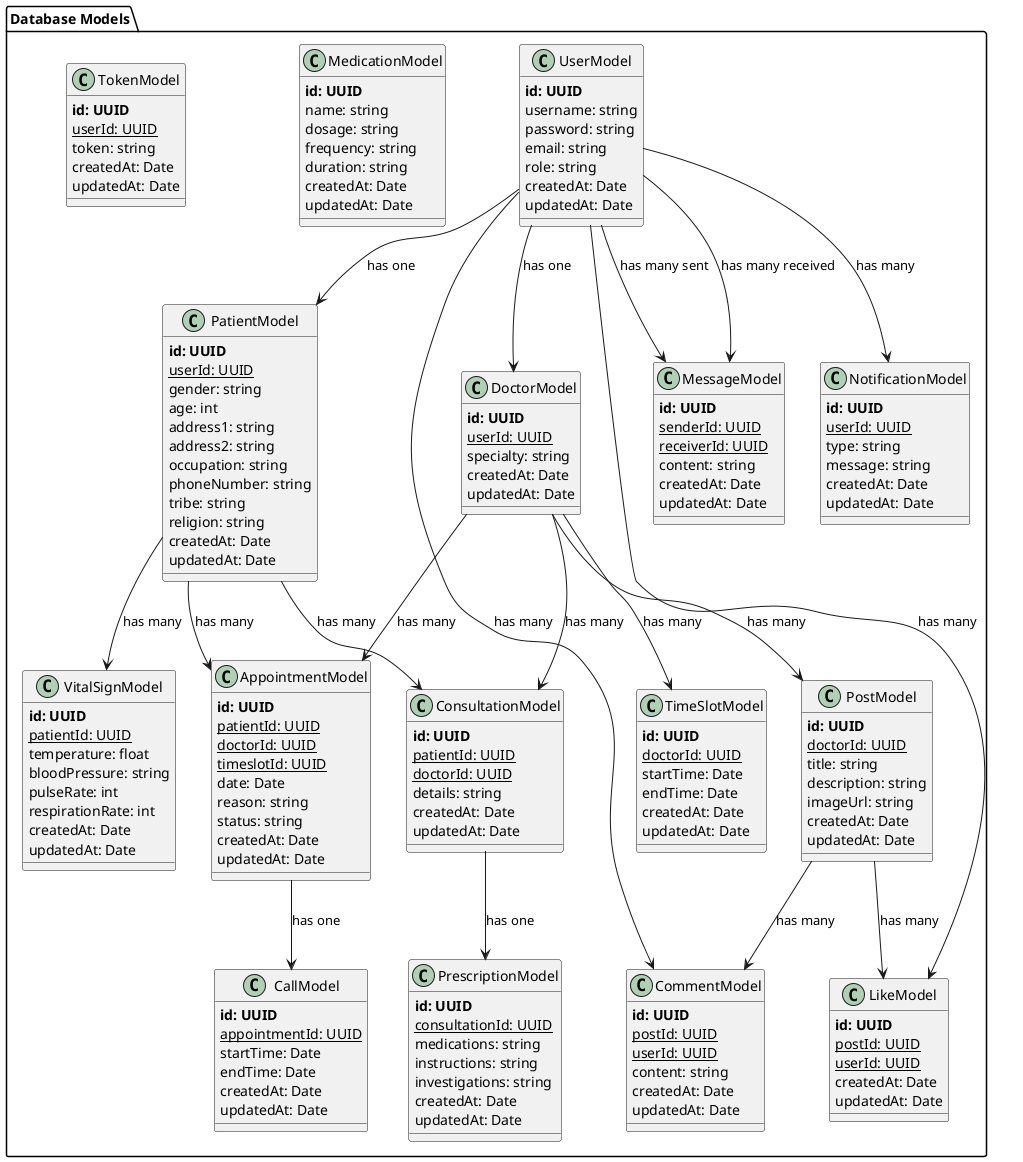@startuml kido_class

!define primary_key(x) <b>x</b>
!define foreign_key(x) <u>x</u>

' skinparam class {
'   Fontsize 20
' }

' skinparam entity {
'   Fontsize 18
' }


package "Database Models" {
    class UserModel {
        primary_key(id: UUID)
        username: string
        password: string
        email: string
        role: string
        createdAt: Date
        updatedAt: Date
    }

    class PatientModel {
        primary_key(id: UUID)
        foreign_key(userId: UUID)
        gender: string
        age: int
        address1: string
        address2: string
        occupation: string
        phoneNumber: string
        tribe: string
        religion: string
        createdAt: Date
        updatedAt: Date
    }

    class DoctorModel {
        primary_key(id: UUID)
        foreign_key(userId: UUID)
        specialty: string
        createdAt: Date
        updatedAt: Date
    }

    class AppointmentModel {
        primary_key(id: UUID)
        foreign_key(patientId: UUID)
        foreign_key(doctorId: UUID)
        foreign_key(timeslotId: UUID)
        date: Date
        reason: string
        status: string
        createdAt: Date
        updatedAt: Date
    }

    class CallModel {
        primary_key(id: UUID)
        foreign_key(appointmentId: UUID)
        startTime: Date
        endTime: Date
        createdAt: Date
        updatedAt: Date
    }

    class CommentModel {
        primary_key(id: UUID)
        foreign_key(postId: UUID)
        foreign_key(userId: UUID)
        content: string
        createdAt: Date
        updatedAt: Date
    }

    class ConsultationModel {
        primary_key(id: UUID)
        foreign_key(patientId: UUID)
        foreign_key(doctorId: UUID)
        details: string
        createdAt: Date
        updatedAt: Date
    }

    class LikeModel {
        primary_key(id: UUID)
        foreign_key(postId: UUID)
        foreign_key(userId: UUID)
        createdAt: Date
        updatedAt: Date
    }

    class MedicationModel {
        primary_key(id: UUID)
        name: string
        dosage: string
        frequency: string
        duration: string
        createdAt: Date
        updatedAt: Date
    }

    class MessageModel {
        primary_key(id: UUID)
        foreign_key(senderId: UUID)
        foreign_key(receiverId: UUID)
        content: string
        createdAt: Date
        updatedAt: Date
    }

    class NotificationModel {
        primary_key(id: UUID)
        foreign_key(userId: UUID)
        type: string
        message: string
        createdAt: Date
        updatedAt: Date
    }

    class PostModel {
        primary_key(id: UUID)
        foreign_key(doctorId: UUID)
        title: string
        description: string
        imageUrl: string
        createdAt: Date
        updatedAt: Date
    }

    class PrescriptionModel {
        primary_key(id: UUID)
        foreign_key(consultationId: UUID)
        medications: string
        instructions: string
        investigations: string
        createdAt: Date
        updatedAt: Date
    }

    class TimeSlotModel {
        primary_key(id: UUID)
        foreign_key(doctorId: UUID)
        startTime: Date
        endTime: Date
        createdAt: Date
        updatedAt: Date
    }

    class TokenModel {
        primary_key(id: UUID)
        foreign_key(userId: UUID)
        token: string
        createdAt: Date
        updatedAt: Date
    }

    class VitalSignModel {
        primary_key(id: UUID)
        foreign_key(patientId: UUID)
        temperature: float
        bloodPressure: string
        pulseRate: int
        respirationRate: int
        createdAt: Date
        updatedAt: Date
    }
}

UserModel --> PatientModel : "has one"
UserModel --> DoctorModel : "has one"
UserModel --> NotificationModel : "has many"
UserModel --> MessageModel : "has many sent"
UserModel --> MessageModel : "has many received"
UserModel --> CommentModel : "has many"
UserModel --> LikeModel : "has many"

PatientModel --> AppointmentModel : "has many"
PatientModel --> ConsultationModel : "has many"
PatientModel --> VitalSignModel : "has many"

DoctorModel --> AppointmentModel : "has many"
DoctorModel --> ConsultationModel : "has many"
DoctorModel --> PostModel : "has many"
DoctorModel --> TimeSlotModel : "has many"

AppointmentModel --> CallModel : "has one"

ConsultationModel --> PrescriptionModel : "has one"

PostModel --> CommentModel : "has many"
PostModel --> LikeModel : "has many"

@enduml
